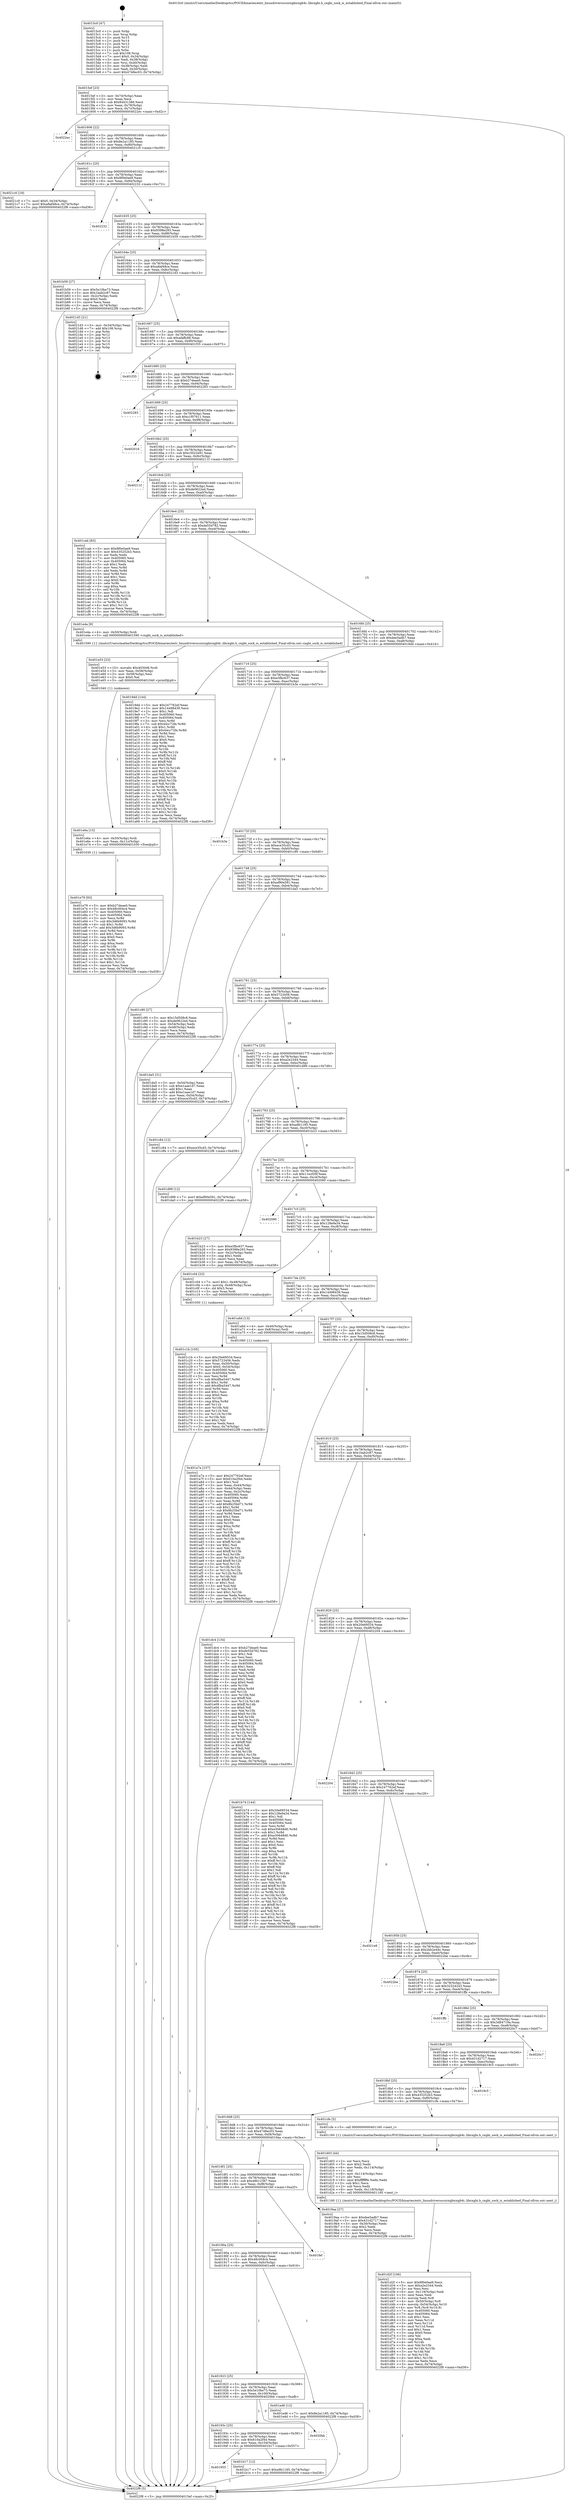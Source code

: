 digraph "0x4015c0" {
  label = "0x4015c0 (/mnt/c/Users/mathe/Desktop/tcc/POCII/binaries/extr_linuxdriversscsicxgbicxgb4i..libcxgbi.h_cxgbi_sock_is_established_Final-ollvm.out::main(0))"
  labelloc = "t"
  node[shape=record]

  Entry [label="",width=0.3,height=0.3,shape=circle,fillcolor=black,style=filled]
  "0x4015ef" [label="{
     0x4015ef [23]\l
     | [instrs]\l
     &nbsp;&nbsp;0x4015ef \<+3\>: mov -0x74(%rbp),%eax\l
     &nbsp;&nbsp;0x4015f2 \<+2\>: mov %eax,%ecx\l
     &nbsp;&nbsp;0x4015f4 \<+6\>: sub $0x84431386,%ecx\l
     &nbsp;&nbsp;0x4015fa \<+3\>: mov %eax,-0x78(%rbp)\l
     &nbsp;&nbsp;0x4015fd \<+3\>: mov %ecx,-0x7c(%rbp)\l
     &nbsp;&nbsp;0x401600 \<+6\>: je 00000000004022ec \<main+0xd2c\>\l
  }"]
  "0x4022ec" [label="{
     0x4022ec\l
  }", style=dashed]
  "0x401606" [label="{
     0x401606 [22]\l
     | [instrs]\l
     &nbsp;&nbsp;0x401606 \<+5\>: jmp 000000000040160b \<main+0x4b\>\l
     &nbsp;&nbsp;0x40160b \<+3\>: mov -0x78(%rbp),%eax\l
     &nbsp;&nbsp;0x40160e \<+5\>: sub $0x8e2a1185,%eax\l
     &nbsp;&nbsp;0x401613 \<+3\>: mov %eax,-0x80(%rbp)\l
     &nbsp;&nbsp;0x401616 \<+6\>: je 00000000004021c0 \<main+0xc00\>\l
  }"]
  Exit [label="",width=0.3,height=0.3,shape=circle,fillcolor=black,style=filled,peripheries=2]
  "0x4021c0" [label="{
     0x4021c0 [19]\l
     | [instrs]\l
     &nbsp;&nbsp;0x4021c0 \<+7\>: movl $0x0,-0x34(%rbp)\l
     &nbsp;&nbsp;0x4021c7 \<+7\>: movl $0xa8af48ce,-0x74(%rbp)\l
     &nbsp;&nbsp;0x4021ce \<+5\>: jmp 00000000004022f8 \<main+0xd38\>\l
  }"]
  "0x40161c" [label="{
     0x40161c [25]\l
     | [instrs]\l
     &nbsp;&nbsp;0x40161c \<+5\>: jmp 0000000000401621 \<main+0x61\>\l
     &nbsp;&nbsp;0x401621 \<+3\>: mov -0x78(%rbp),%eax\l
     &nbsp;&nbsp;0x401624 \<+5\>: sub $0x8f0e0ae9,%eax\l
     &nbsp;&nbsp;0x401629 \<+6\>: mov %eax,-0x84(%rbp)\l
     &nbsp;&nbsp;0x40162f \<+6\>: je 0000000000402232 \<main+0xc72\>\l
  }"]
  "0x401e79" [label="{
     0x401e79 [93]\l
     | [instrs]\l
     &nbsp;&nbsp;0x401e79 \<+5\>: mov $0xb27deae0,%eax\l
     &nbsp;&nbsp;0x401e7e \<+5\>: mov $0x48c004c4,%esi\l
     &nbsp;&nbsp;0x401e83 \<+7\>: mov 0x405060,%ecx\l
     &nbsp;&nbsp;0x401e8a \<+7\>: mov 0x405064,%edx\l
     &nbsp;&nbsp;0x401e91 \<+3\>: mov %ecx,%r8d\l
     &nbsp;&nbsp;0x401e94 \<+7\>: sub $0x3d6b9093,%r8d\l
     &nbsp;&nbsp;0x401e9b \<+4\>: sub $0x1,%r8d\l
     &nbsp;&nbsp;0x401e9f \<+7\>: add $0x3d6b9093,%r8d\l
     &nbsp;&nbsp;0x401ea6 \<+4\>: imul %r8d,%ecx\l
     &nbsp;&nbsp;0x401eaa \<+3\>: and $0x1,%ecx\l
     &nbsp;&nbsp;0x401ead \<+3\>: cmp $0x0,%ecx\l
     &nbsp;&nbsp;0x401eb0 \<+4\>: sete %r9b\l
     &nbsp;&nbsp;0x401eb4 \<+3\>: cmp $0xa,%edx\l
     &nbsp;&nbsp;0x401eb7 \<+4\>: setl %r10b\l
     &nbsp;&nbsp;0x401ebb \<+3\>: mov %r9b,%r11b\l
     &nbsp;&nbsp;0x401ebe \<+3\>: and %r10b,%r11b\l
     &nbsp;&nbsp;0x401ec1 \<+3\>: xor %r10b,%r9b\l
     &nbsp;&nbsp;0x401ec4 \<+3\>: or %r9b,%r11b\l
     &nbsp;&nbsp;0x401ec7 \<+4\>: test $0x1,%r11b\l
     &nbsp;&nbsp;0x401ecb \<+3\>: cmovne %esi,%eax\l
     &nbsp;&nbsp;0x401ece \<+3\>: mov %eax,-0x74(%rbp)\l
     &nbsp;&nbsp;0x401ed1 \<+5\>: jmp 00000000004022f8 \<main+0xd38\>\l
  }"]
  "0x402232" [label="{
     0x402232\l
  }", style=dashed]
  "0x401635" [label="{
     0x401635 [25]\l
     | [instrs]\l
     &nbsp;&nbsp;0x401635 \<+5\>: jmp 000000000040163a \<main+0x7a\>\l
     &nbsp;&nbsp;0x40163a \<+3\>: mov -0x78(%rbp),%eax\l
     &nbsp;&nbsp;0x40163d \<+5\>: sub $0x9398e293,%eax\l
     &nbsp;&nbsp;0x401642 \<+6\>: mov %eax,-0x88(%rbp)\l
     &nbsp;&nbsp;0x401648 \<+6\>: je 0000000000401b59 \<main+0x599\>\l
  }"]
  "0x401e6a" [label="{
     0x401e6a [15]\l
     | [instrs]\l
     &nbsp;&nbsp;0x401e6a \<+4\>: mov -0x50(%rbp),%rdi\l
     &nbsp;&nbsp;0x401e6e \<+6\>: mov %eax,-0x11c(%rbp)\l
     &nbsp;&nbsp;0x401e74 \<+5\>: call 0000000000401030 \<free@plt\>\l
     | [calls]\l
     &nbsp;&nbsp;0x401030 \{1\} (unknown)\l
  }"]
  "0x401b59" [label="{
     0x401b59 [27]\l
     | [instrs]\l
     &nbsp;&nbsp;0x401b59 \<+5\>: mov $0x5e10be73,%eax\l
     &nbsp;&nbsp;0x401b5e \<+5\>: mov $0x1bab2c87,%ecx\l
     &nbsp;&nbsp;0x401b63 \<+3\>: mov -0x2c(%rbp),%edx\l
     &nbsp;&nbsp;0x401b66 \<+3\>: cmp $0x0,%edx\l
     &nbsp;&nbsp;0x401b69 \<+3\>: cmove %ecx,%eax\l
     &nbsp;&nbsp;0x401b6c \<+3\>: mov %eax,-0x74(%rbp)\l
     &nbsp;&nbsp;0x401b6f \<+5\>: jmp 00000000004022f8 \<main+0xd38\>\l
  }"]
  "0x40164e" [label="{
     0x40164e [25]\l
     | [instrs]\l
     &nbsp;&nbsp;0x40164e \<+5\>: jmp 0000000000401653 \<main+0x93\>\l
     &nbsp;&nbsp;0x401653 \<+3\>: mov -0x78(%rbp),%eax\l
     &nbsp;&nbsp;0x401656 \<+5\>: sub $0xa8af48ce,%eax\l
     &nbsp;&nbsp;0x40165b \<+6\>: mov %eax,-0x8c(%rbp)\l
     &nbsp;&nbsp;0x401661 \<+6\>: je 00000000004021d3 \<main+0xc13\>\l
  }"]
  "0x401e53" [label="{
     0x401e53 [23]\l
     | [instrs]\l
     &nbsp;&nbsp;0x401e53 \<+10\>: movabs $0x4030d6,%rdi\l
     &nbsp;&nbsp;0x401e5d \<+3\>: mov %eax,-0x58(%rbp)\l
     &nbsp;&nbsp;0x401e60 \<+3\>: mov -0x58(%rbp),%esi\l
     &nbsp;&nbsp;0x401e63 \<+2\>: mov $0x0,%al\l
     &nbsp;&nbsp;0x401e65 \<+5\>: call 0000000000401040 \<printf@plt\>\l
     | [calls]\l
     &nbsp;&nbsp;0x401040 \{1\} (unknown)\l
  }"]
  "0x4021d3" [label="{
     0x4021d3 [21]\l
     | [instrs]\l
     &nbsp;&nbsp;0x4021d3 \<+3\>: mov -0x34(%rbp),%eax\l
     &nbsp;&nbsp;0x4021d6 \<+7\>: add $0x108,%rsp\l
     &nbsp;&nbsp;0x4021dd \<+1\>: pop %rbx\l
     &nbsp;&nbsp;0x4021de \<+2\>: pop %r12\l
     &nbsp;&nbsp;0x4021e0 \<+2\>: pop %r13\l
     &nbsp;&nbsp;0x4021e2 \<+2\>: pop %r14\l
     &nbsp;&nbsp;0x4021e4 \<+2\>: pop %r15\l
     &nbsp;&nbsp;0x4021e6 \<+1\>: pop %rbp\l
     &nbsp;&nbsp;0x4021e7 \<+1\>: ret\l
  }"]
  "0x401667" [label="{
     0x401667 [25]\l
     | [instrs]\l
     &nbsp;&nbsp;0x401667 \<+5\>: jmp 000000000040166c \<main+0xac\>\l
     &nbsp;&nbsp;0x40166c \<+3\>: mov -0x78(%rbp),%eax\l
     &nbsp;&nbsp;0x40166f \<+5\>: sub $0xafaffc88,%eax\l
     &nbsp;&nbsp;0x401674 \<+6\>: mov %eax,-0x90(%rbp)\l
     &nbsp;&nbsp;0x40167a \<+6\>: je 0000000000401f35 \<main+0x975\>\l
  }"]
  "0x401d2f" [label="{
     0x401d2f [106]\l
     | [instrs]\l
     &nbsp;&nbsp;0x401d2f \<+5\>: mov $0x8f0e0ae9,%ecx\l
     &nbsp;&nbsp;0x401d34 \<+5\>: mov $0xa2e2344,%edx\l
     &nbsp;&nbsp;0x401d39 \<+2\>: xor %esi,%esi\l
     &nbsp;&nbsp;0x401d3b \<+6\>: mov -0x118(%rbp),%edi\l
     &nbsp;&nbsp;0x401d41 \<+3\>: imul %eax,%edi\l
     &nbsp;&nbsp;0x401d44 \<+3\>: movslq %edi,%r8\l
     &nbsp;&nbsp;0x401d47 \<+4\>: mov -0x50(%rbp),%r9\l
     &nbsp;&nbsp;0x401d4b \<+4\>: movslq -0x54(%rbp),%r10\l
     &nbsp;&nbsp;0x401d4f \<+4\>: mov %r8,(%r9,%r10,8)\l
     &nbsp;&nbsp;0x401d53 \<+7\>: mov 0x405060,%eax\l
     &nbsp;&nbsp;0x401d5a \<+7\>: mov 0x405064,%edi\l
     &nbsp;&nbsp;0x401d61 \<+3\>: sub $0x1,%esi\l
     &nbsp;&nbsp;0x401d64 \<+3\>: mov %eax,%r11d\l
     &nbsp;&nbsp;0x401d67 \<+3\>: add %esi,%r11d\l
     &nbsp;&nbsp;0x401d6a \<+4\>: imul %r11d,%eax\l
     &nbsp;&nbsp;0x401d6e \<+3\>: and $0x1,%eax\l
     &nbsp;&nbsp;0x401d71 \<+3\>: cmp $0x0,%eax\l
     &nbsp;&nbsp;0x401d74 \<+3\>: sete %bl\l
     &nbsp;&nbsp;0x401d77 \<+3\>: cmp $0xa,%edi\l
     &nbsp;&nbsp;0x401d7a \<+4\>: setl %r14b\l
     &nbsp;&nbsp;0x401d7e \<+3\>: mov %bl,%r15b\l
     &nbsp;&nbsp;0x401d81 \<+3\>: and %r14b,%r15b\l
     &nbsp;&nbsp;0x401d84 \<+3\>: xor %r14b,%bl\l
     &nbsp;&nbsp;0x401d87 \<+3\>: or %bl,%r15b\l
     &nbsp;&nbsp;0x401d8a \<+4\>: test $0x1,%r15b\l
     &nbsp;&nbsp;0x401d8e \<+3\>: cmovne %edx,%ecx\l
     &nbsp;&nbsp;0x401d91 \<+3\>: mov %ecx,-0x74(%rbp)\l
     &nbsp;&nbsp;0x401d94 \<+5\>: jmp 00000000004022f8 \<main+0xd38\>\l
  }"]
  "0x401f35" [label="{
     0x401f35\l
  }", style=dashed]
  "0x401680" [label="{
     0x401680 [25]\l
     | [instrs]\l
     &nbsp;&nbsp;0x401680 \<+5\>: jmp 0000000000401685 \<main+0xc5\>\l
     &nbsp;&nbsp;0x401685 \<+3\>: mov -0x78(%rbp),%eax\l
     &nbsp;&nbsp;0x401688 \<+5\>: sub $0xb27deae0,%eax\l
     &nbsp;&nbsp;0x40168d \<+6\>: mov %eax,-0x94(%rbp)\l
     &nbsp;&nbsp;0x401693 \<+6\>: je 0000000000402283 \<main+0xcc3\>\l
  }"]
  "0x401d03" [label="{
     0x401d03 [44]\l
     | [instrs]\l
     &nbsp;&nbsp;0x401d03 \<+2\>: xor %ecx,%ecx\l
     &nbsp;&nbsp;0x401d05 \<+5\>: mov $0x2,%edx\l
     &nbsp;&nbsp;0x401d0a \<+6\>: mov %edx,-0x114(%rbp)\l
     &nbsp;&nbsp;0x401d10 \<+1\>: cltd\l
     &nbsp;&nbsp;0x401d11 \<+6\>: mov -0x114(%rbp),%esi\l
     &nbsp;&nbsp;0x401d17 \<+2\>: idiv %esi\l
     &nbsp;&nbsp;0x401d19 \<+6\>: imul $0xfffffffe,%edx,%edx\l
     &nbsp;&nbsp;0x401d1f \<+3\>: sub $0x1,%ecx\l
     &nbsp;&nbsp;0x401d22 \<+2\>: sub %ecx,%edx\l
     &nbsp;&nbsp;0x401d24 \<+6\>: mov %edx,-0x118(%rbp)\l
     &nbsp;&nbsp;0x401d2a \<+5\>: call 0000000000401160 \<next_i\>\l
     | [calls]\l
     &nbsp;&nbsp;0x401160 \{1\} (/mnt/c/Users/mathe/Desktop/tcc/POCII/binaries/extr_linuxdriversscsicxgbicxgb4i..libcxgbi.h_cxgbi_sock_is_established_Final-ollvm.out::next_i)\l
  }"]
  "0x402283" [label="{
     0x402283\l
  }", style=dashed]
  "0x401699" [label="{
     0x401699 [25]\l
     | [instrs]\l
     &nbsp;&nbsp;0x401699 \<+5\>: jmp 000000000040169e \<main+0xde\>\l
     &nbsp;&nbsp;0x40169e \<+3\>: mov -0x78(%rbp),%eax\l
     &nbsp;&nbsp;0x4016a1 \<+5\>: sub $0xc1f07611,%eax\l
     &nbsp;&nbsp;0x4016a6 \<+6\>: mov %eax,-0x98(%rbp)\l
     &nbsp;&nbsp;0x4016ac \<+6\>: je 0000000000402016 \<main+0xa56\>\l
  }"]
  "0x401c1b" [label="{
     0x401c1b [105]\l
     | [instrs]\l
     &nbsp;&nbsp;0x401c1b \<+5\>: mov $0x20e69534,%ecx\l
     &nbsp;&nbsp;0x401c20 \<+5\>: mov $0x5723456,%edx\l
     &nbsp;&nbsp;0x401c25 \<+4\>: mov %rax,-0x50(%rbp)\l
     &nbsp;&nbsp;0x401c29 \<+7\>: movl $0x0,-0x54(%rbp)\l
     &nbsp;&nbsp;0x401c30 \<+7\>: mov 0x405060,%esi\l
     &nbsp;&nbsp;0x401c37 \<+8\>: mov 0x405064,%r8d\l
     &nbsp;&nbsp;0x401c3f \<+3\>: mov %esi,%r9d\l
     &nbsp;&nbsp;0x401c42 \<+7\>: sub $0xdfba5447,%r9d\l
     &nbsp;&nbsp;0x401c49 \<+4\>: sub $0x1,%r9d\l
     &nbsp;&nbsp;0x401c4d \<+7\>: add $0xdfba5447,%r9d\l
     &nbsp;&nbsp;0x401c54 \<+4\>: imul %r9d,%esi\l
     &nbsp;&nbsp;0x401c58 \<+3\>: and $0x1,%esi\l
     &nbsp;&nbsp;0x401c5b \<+3\>: cmp $0x0,%esi\l
     &nbsp;&nbsp;0x401c5e \<+4\>: sete %r10b\l
     &nbsp;&nbsp;0x401c62 \<+4\>: cmp $0xa,%r8d\l
     &nbsp;&nbsp;0x401c66 \<+4\>: setl %r11b\l
     &nbsp;&nbsp;0x401c6a \<+3\>: mov %r10b,%bl\l
     &nbsp;&nbsp;0x401c6d \<+3\>: and %r11b,%bl\l
     &nbsp;&nbsp;0x401c70 \<+3\>: xor %r11b,%r10b\l
     &nbsp;&nbsp;0x401c73 \<+3\>: or %r10b,%bl\l
     &nbsp;&nbsp;0x401c76 \<+3\>: test $0x1,%bl\l
     &nbsp;&nbsp;0x401c79 \<+3\>: cmovne %edx,%ecx\l
     &nbsp;&nbsp;0x401c7c \<+3\>: mov %ecx,-0x74(%rbp)\l
     &nbsp;&nbsp;0x401c7f \<+5\>: jmp 00000000004022f8 \<main+0xd38\>\l
  }"]
  "0x402016" [label="{
     0x402016\l
  }", style=dashed]
  "0x4016b2" [label="{
     0x4016b2 [25]\l
     | [instrs]\l
     &nbsp;&nbsp;0x4016b2 \<+5\>: jmp 00000000004016b7 \<main+0xf7\>\l
     &nbsp;&nbsp;0x4016b7 \<+3\>: mov -0x78(%rbp),%eax\l
     &nbsp;&nbsp;0x4016ba \<+5\>: sub $0xc3022e91,%eax\l
     &nbsp;&nbsp;0x4016bf \<+6\>: mov %eax,-0x9c(%rbp)\l
     &nbsp;&nbsp;0x4016c5 \<+6\>: je 000000000040211f \<main+0xb5f\>\l
  }"]
  "0x401955" [label="{
     0x401955\l
  }", style=dashed]
  "0x40211f" [label="{
     0x40211f\l
  }", style=dashed]
  "0x4016cb" [label="{
     0x4016cb [25]\l
     | [instrs]\l
     &nbsp;&nbsp;0x4016cb \<+5\>: jmp 00000000004016d0 \<main+0x110\>\l
     &nbsp;&nbsp;0x4016d0 \<+3\>: mov -0x78(%rbp),%eax\l
     &nbsp;&nbsp;0x4016d3 \<+5\>: sub $0xde0622ed,%eax\l
     &nbsp;&nbsp;0x4016d8 \<+6\>: mov %eax,-0xa0(%rbp)\l
     &nbsp;&nbsp;0x4016de \<+6\>: je 0000000000401cab \<main+0x6eb\>\l
  }"]
  "0x401b17" [label="{
     0x401b17 [12]\l
     | [instrs]\l
     &nbsp;&nbsp;0x401b17 \<+7\>: movl $0xa9b1185,-0x74(%rbp)\l
     &nbsp;&nbsp;0x401b1e \<+5\>: jmp 00000000004022f8 \<main+0xd38\>\l
  }"]
  "0x401cab" [label="{
     0x401cab [83]\l
     | [instrs]\l
     &nbsp;&nbsp;0x401cab \<+5\>: mov $0x8f0e0ae9,%eax\l
     &nbsp;&nbsp;0x401cb0 \<+5\>: mov $0x435252b3,%ecx\l
     &nbsp;&nbsp;0x401cb5 \<+2\>: xor %edx,%edx\l
     &nbsp;&nbsp;0x401cb7 \<+7\>: mov 0x405060,%esi\l
     &nbsp;&nbsp;0x401cbe \<+7\>: mov 0x405064,%edi\l
     &nbsp;&nbsp;0x401cc5 \<+3\>: sub $0x1,%edx\l
     &nbsp;&nbsp;0x401cc8 \<+3\>: mov %esi,%r8d\l
     &nbsp;&nbsp;0x401ccb \<+3\>: add %edx,%r8d\l
     &nbsp;&nbsp;0x401cce \<+4\>: imul %r8d,%esi\l
     &nbsp;&nbsp;0x401cd2 \<+3\>: and $0x1,%esi\l
     &nbsp;&nbsp;0x401cd5 \<+3\>: cmp $0x0,%esi\l
     &nbsp;&nbsp;0x401cd8 \<+4\>: sete %r9b\l
     &nbsp;&nbsp;0x401cdc \<+3\>: cmp $0xa,%edi\l
     &nbsp;&nbsp;0x401cdf \<+4\>: setl %r10b\l
     &nbsp;&nbsp;0x401ce3 \<+3\>: mov %r9b,%r11b\l
     &nbsp;&nbsp;0x401ce6 \<+3\>: and %r10b,%r11b\l
     &nbsp;&nbsp;0x401ce9 \<+3\>: xor %r10b,%r9b\l
     &nbsp;&nbsp;0x401cec \<+3\>: or %r9b,%r11b\l
     &nbsp;&nbsp;0x401cef \<+4\>: test $0x1,%r11b\l
     &nbsp;&nbsp;0x401cf3 \<+3\>: cmovne %ecx,%eax\l
     &nbsp;&nbsp;0x401cf6 \<+3\>: mov %eax,-0x74(%rbp)\l
     &nbsp;&nbsp;0x401cf9 \<+5\>: jmp 00000000004022f8 \<main+0xd38\>\l
  }"]
  "0x4016e4" [label="{
     0x4016e4 [25]\l
     | [instrs]\l
     &nbsp;&nbsp;0x4016e4 \<+5\>: jmp 00000000004016e9 \<main+0x129\>\l
     &nbsp;&nbsp;0x4016e9 \<+3\>: mov -0x78(%rbp),%eax\l
     &nbsp;&nbsp;0x4016ec \<+5\>: sub $0xde55d782,%eax\l
     &nbsp;&nbsp;0x4016f1 \<+6\>: mov %eax,-0xa4(%rbp)\l
     &nbsp;&nbsp;0x4016f7 \<+6\>: je 0000000000401e4a \<main+0x88a\>\l
  }"]
  "0x40193c" [label="{
     0x40193c [25]\l
     | [instrs]\l
     &nbsp;&nbsp;0x40193c \<+5\>: jmp 0000000000401941 \<main+0x381\>\l
     &nbsp;&nbsp;0x401941 \<+3\>: mov -0x78(%rbp),%eax\l
     &nbsp;&nbsp;0x401944 \<+5\>: sub $0x610a2f44,%eax\l
     &nbsp;&nbsp;0x401949 \<+6\>: mov %eax,-0x104(%rbp)\l
     &nbsp;&nbsp;0x40194f \<+6\>: je 0000000000401b17 \<main+0x557\>\l
  }"]
  "0x401e4a" [label="{
     0x401e4a [9]\l
     | [instrs]\l
     &nbsp;&nbsp;0x401e4a \<+4\>: mov -0x50(%rbp),%rdi\l
     &nbsp;&nbsp;0x401e4e \<+5\>: call 0000000000401590 \<cxgbi_sock_is_established\>\l
     | [calls]\l
     &nbsp;&nbsp;0x401590 \{1\} (/mnt/c/Users/mathe/Desktop/tcc/POCII/binaries/extr_linuxdriversscsicxgbicxgb4i..libcxgbi.h_cxgbi_sock_is_established_Final-ollvm.out::cxgbi_sock_is_established)\l
  }"]
  "0x4016fd" [label="{
     0x4016fd [25]\l
     | [instrs]\l
     &nbsp;&nbsp;0x4016fd \<+5\>: jmp 0000000000401702 \<main+0x142\>\l
     &nbsp;&nbsp;0x401702 \<+3\>: mov -0x78(%rbp),%eax\l
     &nbsp;&nbsp;0x401705 \<+5\>: sub $0xdee5adb7,%eax\l
     &nbsp;&nbsp;0x40170a \<+6\>: mov %eax,-0xa8(%rbp)\l
     &nbsp;&nbsp;0x401710 \<+6\>: je 00000000004019dd \<main+0x41d\>\l
  }"]
  "0x4020bb" [label="{
     0x4020bb\l
  }", style=dashed]
  "0x4019dd" [label="{
     0x4019dd [144]\l
     | [instrs]\l
     &nbsp;&nbsp;0x4019dd \<+5\>: mov $0x247762ef,%eax\l
     &nbsp;&nbsp;0x4019e2 \<+5\>: mov $0x14498439,%ecx\l
     &nbsp;&nbsp;0x4019e7 \<+2\>: mov $0x1,%dl\l
     &nbsp;&nbsp;0x4019e9 \<+7\>: mov 0x405060,%esi\l
     &nbsp;&nbsp;0x4019f0 \<+7\>: mov 0x405064,%edi\l
     &nbsp;&nbsp;0x4019f7 \<+3\>: mov %esi,%r8d\l
     &nbsp;&nbsp;0x4019fa \<+7\>: sub $0x44cc72fe,%r8d\l
     &nbsp;&nbsp;0x401a01 \<+4\>: sub $0x1,%r8d\l
     &nbsp;&nbsp;0x401a05 \<+7\>: add $0x44cc72fe,%r8d\l
     &nbsp;&nbsp;0x401a0c \<+4\>: imul %r8d,%esi\l
     &nbsp;&nbsp;0x401a10 \<+3\>: and $0x1,%esi\l
     &nbsp;&nbsp;0x401a13 \<+3\>: cmp $0x0,%esi\l
     &nbsp;&nbsp;0x401a16 \<+4\>: sete %r9b\l
     &nbsp;&nbsp;0x401a1a \<+3\>: cmp $0xa,%edi\l
     &nbsp;&nbsp;0x401a1d \<+4\>: setl %r10b\l
     &nbsp;&nbsp;0x401a21 \<+3\>: mov %r9b,%r11b\l
     &nbsp;&nbsp;0x401a24 \<+4\>: xor $0xff,%r11b\l
     &nbsp;&nbsp;0x401a28 \<+3\>: mov %r10b,%bl\l
     &nbsp;&nbsp;0x401a2b \<+3\>: xor $0xff,%bl\l
     &nbsp;&nbsp;0x401a2e \<+3\>: xor $0x0,%dl\l
     &nbsp;&nbsp;0x401a31 \<+3\>: mov %r11b,%r14b\l
     &nbsp;&nbsp;0x401a34 \<+4\>: and $0x0,%r14b\l
     &nbsp;&nbsp;0x401a38 \<+3\>: and %dl,%r9b\l
     &nbsp;&nbsp;0x401a3b \<+3\>: mov %bl,%r15b\l
     &nbsp;&nbsp;0x401a3e \<+4\>: and $0x0,%r15b\l
     &nbsp;&nbsp;0x401a42 \<+3\>: and %dl,%r10b\l
     &nbsp;&nbsp;0x401a45 \<+3\>: or %r9b,%r14b\l
     &nbsp;&nbsp;0x401a48 \<+3\>: or %r10b,%r15b\l
     &nbsp;&nbsp;0x401a4b \<+3\>: xor %r15b,%r14b\l
     &nbsp;&nbsp;0x401a4e \<+3\>: or %bl,%r11b\l
     &nbsp;&nbsp;0x401a51 \<+4\>: xor $0xff,%r11b\l
     &nbsp;&nbsp;0x401a55 \<+3\>: or $0x0,%dl\l
     &nbsp;&nbsp;0x401a58 \<+3\>: and %dl,%r11b\l
     &nbsp;&nbsp;0x401a5b \<+3\>: or %r11b,%r14b\l
     &nbsp;&nbsp;0x401a5e \<+4\>: test $0x1,%r14b\l
     &nbsp;&nbsp;0x401a62 \<+3\>: cmovne %ecx,%eax\l
     &nbsp;&nbsp;0x401a65 \<+3\>: mov %eax,-0x74(%rbp)\l
     &nbsp;&nbsp;0x401a68 \<+5\>: jmp 00000000004022f8 \<main+0xd38\>\l
  }"]
  "0x401716" [label="{
     0x401716 [25]\l
     | [instrs]\l
     &nbsp;&nbsp;0x401716 \<+5\>: jmp 000000000040171b \<main+0x15b\>\l
     &nbsp;&nbsp;0x40171b \<+3\>: mov -0x78(%rbp),%eax\l
     &nbsp;&nbsp;0x40171e \<+5\>: sub $0xe3fbc637,%eax\l
     &nbsp;&nbsp;0x401723 \<+6\>: mov %eax,-0xac(%rbp)\l
     &nbsp;&nbsp;0x401729 \<+6\>: je 0000000000401b3e \<main+0x57e\>\l
  }"]
  "0x401923" [label="{
     0x401923 [25]\l
     | [instrs]\l
     &nbsp;&nbsp;0x401923 \<+5\>: jmp 0000000000401928 \<main+0x368\>\l
     &nbsp;&nbsp;0x401928 \<+3\>: mov -0x78(%rbp),%eax\l
     &nbsp;&nbsp;0x40192b \<+5\>: sub $0x5e10be73,%eax\l
     &nbsp;&nbsp;0x401930 \<+6\>: mov %eax,-0x100(%rbp)\l
     &nbsp;&nbsp;0x401936 \<+6\>: je 00000000004020bb \<main+0xafb\>\l
  }"]
  "0x401b3e" [label="{
     0x401b3e\l
  }", style=dashed]
  "0x40172f" [label="{
     0x40172f [25]\l
     | [instrs]\l
     &nbsp;&nbsp;0x40172f \<+5\>: jmp 0000000000401734 \<main+0x174\>\l
     &nbsp;&nbsp;0x401734 \<+3\>: mov -0x78(%rbp),%eax\l
     &nbsp;&nbsp;0x401737 \<+5\>: sub $0xece35cd3,%eax\l
     &nbsp;&nbsp;0x40173c \<+6\>: mov %eax,-0xb0(%rbp)\l
     &nbsp;&nbsp;0x401742 \<+6\>: je 0000000000401c90 \<main+0x6d0\>\l
  }"]
  "0x401ed6" [label="{
     0x401ed6 [12]\l
     | [instrs]\l
     &nbsp;&nbsp;0x401ed6 \<+7\>: movl $0x8e2a1185,-0x74(%rbp)\l
     &nbsp;&nbsp;0x401edd \<+5\>: jmp 00000000004022f8 \<main+0xd38\>\l
  }"]
  "0x401c90" [label="{
     0x401c90 [27]\l
     | [instrs]\l
     &nbsp;&nbsp;0x401c90 \<+5\>: mov $0x15d508c8,%eax\l
     &nbsp;&nbsp;0x401c95 \<+5\>: mov $0xde0622ed,%ecx\l
     &nbsp;&nbsp;0x401c9a \<+3\>: mov -0x54(%rbp),%edx\l
     &nbsp;&nbsp;0x401c9d \<+3\>: cmp -0x48(%rbp),%edx\l
     &nbsp;&nbsp;0x401ca0 \<+3\>: cmovl %ecx,%eax\l
     &nbsp;&nbsp;0x401ca3 \<+3\>: mov %eax,-0x74(%rbp)\l
     &nbsp;&nbsp;0x401ca6 \<+5\>: jmp 00000000004022f8 \<main+0xd38\>\l
  }"]
  "0x401748" [label="{
     0x401748 [25]\l
     | [instrs]\l
     &nbsp;&nbsp;0x401748 \<+5\>: jmp 000000000040174d \<main+0x18d\>\l
     &nbsp;&nbsp;0x40174d \<+3\>: mov -0x78(%rbp),%eax\l
     &nbsp;&nbsp;0x401750 \<+5\>: sub $0xef90e591,%eax\l
     &nbsp;&nbsp;0x401755 \<+6\>: mov %eax,-0xb4(%rbp)\l
     &nbsp;&nbsp;0x40175b \<+6\>: je 0000000000401da5 \<main+0x7e5\>\l
  }"]
  "0x40190a" [label="{
     0x40190a [25]\l
     | [instrs]\l
     &nbsp;&nbsp;0x40190a \<+5\>: jmp 000000000040190f \<main+0x34f\>\l
     &nbsp;&nbsp;0x40190f \<+3\>: mov -0x78(%rbp),%eax\l
     &nbsp;&nbsp;0x401912 \<+5\>: sub $0x48c004c4,%eax\l
     &nbsp;&nbsp;0x401917 \<+6\>: mov %eax,-0xfc(%rbp)\l
     &nbsp;&nbsp;0x40191d \<+6\>: je 0000000000401ed6 \<main+0x916\>\l
  }"]
  "0x401da5" [label="{
     0x401da5 [31]\l
     | [instrs]\l
     &nbsp;&nbsp;0x401da5 \<+3\>: mov -0x54(%rbp),%eax\l
     &nbsp;&nbsp;0x401da8 \<+5\>: sub $0xe1aae1d7,%eax\l
     &nbsp;&nbsp;0x401dad \<+3\>: add $0x1,%eax\l
     &nbsp;&nbsp;0x401db0 \<+5\>: add $0xe1aae1d7,%eax\l
     &nbsp;&nbsp;0x401db5 \<+3\>: mov %eax,-0x54(%rbp)\l
     &nbsp;&nbsp;0x401db8 \<+7\>: movl $0xece35cd3,-0x74(%rbp)\l
     &nbsp;&nbsp;0x401dbf \<+5\>: jmp 00000000004022f8 \<main+0xd38\>\l
  }"]
  "0x401761" [label="{
     0x401761 [25]\l
     | [instrs]\l
     &nbsp;&nbsp;0x401761 \<+5\>: jmp 0000000000401766 \<main+0x1a6\>\l
     &nbsp;&nbsp;0x401766 \<+3\>: mov -0x78(%rbp),%eax\l
     &nbsp;&nbsp;0x401769 \<+5\>: sub $0x5723456,%eax\l
     &nbsp;&nbsp;0x40176e \<+6\>: mov %eax,-0xb8(%rbp)\l
     &nbsp;&nbsp;0x401774 \<+6\>: je 0000000000401c84 \<main+0x6c4\>\l
  }"]
  "0x401fef" [label="{
     0x401fef\l
  }", style=dashed]
  "0x401c84" [label="{
     0x401c84 [12]\l
     | [instrs]\l
     &nbsp;&nbsp;0x401c84 \<+7\>: movl $0xece35cd3,-0x74(%rbp)\l
     &nbsp;&nbsp;0x401c8b \<+5\>: jmp 00000000004022f8 \<main+0xd38\>\l
  }"]
  "0x40177a" [label="{
     0x40177a [25]\l
     | [instrs]\l
     &nbsp;&nbsp;0x40177a \<+5\>: jmp 000000000040177f \<main+0x1bf\>\l
     &nbsp;&nbsp;0x40177f \<+3\>: mov -0x78(%rbp),%eax\l
     &nbsp;&nbsp;0x401782 \<+5\>: sub $0xa2e2344,%eax\l
     &nbsp;&nbsp;0x401787 \<+6\>: mov %eax,-0xbc(%rbp)\l
     &nbsp;&nbsp;0x40178d \<+6\>: je 0000000000401d99 \<main+0x7d9\>\l
  }"]
  "0x401a7a" [label="{
     0x401a7a [157]\l
     | [instrs]\l
     &nbsp;&nbsp;0x401a7a \<+5\>: mov $0x247762ef,%ecx\l
     &nbsp;&nbsp;0x401a7f \<+5\>: mov $0x610a2f44,%edx\l
     &nbsp;&nbsp;0x401a84 \<+3\>: mov $0x1,%sil\l
     &nbsp;&nbsp;0x401a87 \<+3\>: mov %eax,-0x44(%rbp)\l
     &nbsp;&nbsp;0x401a8a \<+3\>: mov -0x44(%rbp),%eax\l
     &nbsp;&nbsp;0x401a8d \<+3\>: mov %eax,-0x2c(%rbp)\l
     &nbsp;&nbsp;0x401a90 \<+7\>: mov 0x405060,%eax\l
     &nbsp;&nbsp;0x401a97 \<+8\>: mov 0x405064,%r8d\l
     &nbsp;&nbsp;0x401a9f \<+3\>: mov %eax,%r9d\l
     &nbsp;&nbsp;0x401aa2 \<+7\>: add $0x8b25bd71,%r9d\l
     &nbsp;&nbsp;0x401aa9 \<+4\>: sub $0x1,%r9d\l
     &nbsp;&nbsp;0x401aad \<+7\>: sub $0x8b25bd71,%r9d\l
     &nbsp;&nbsp;0x401ab4 \<+4\>: imul %r9d,%eax\l
     &nbsp;&nbsp;0x401ab8 \<+3\>: and $0x1,%eax\l
     &nbsp;&nbsp;0x401abb \<+3\>: cmp $0x0,%eax\l
     &nbsp;&nbsp;0x401abe \<+4\>: sete %r10b\l
     &nbsp;&nbsp;0x401ac2 \<+4\>: cmp $0xa,%r8d\l
     &nbsp;&nbsp;0x401ac6 \<+4\>: setl %r11b\l
     &nbsp;&nbsp;0x401aca \<+3\>: mov %r10b,%bl\l
     &nbsp;&nbsp;0x401acd \<+3\>: xor $0xff,%bl\l
     &nbsp;&nbsp;0x401ad0 \<+3\>: mov %r11b,%r14b\l
     &nbsp;&nbsp;0x401ad3 \<+4\>: xor $0xff,%r14b\l
     &nbsp;&nbsp;0x401ad7 \<+4\>: xor $0x1,%sil\l
     &nbsp;&nbsp;0x401adb \<+3\>: mov %bl,%r15b\l
     &nbsp;&nbsp;0x401ade \<+4\>: and $0xff,%r15b\l
     &nbsp;&nbsp;0x401ae2 \<+3\>: and %sil,%r10b\l
     &nbsp;&nbsp;0x401ae5 \<+3\>: mov %r14b,%r12b\l
     &nbsp;&nbsp;0x401ae8 \<+4\>: and $0xff,%r12b\l
     &nbsp;&nbsp;0x401aec \<+3\>: and %sil,%r11b\l
     &nbsp;&nbsp;0x401aef \<+3\>: or %r10b,%r15b\l
     &nbsp;&nbsp;0x401af2 \<+3\>: or %r11b,%r12b\l
     &nbsp;&nbsp;0x401af5 \<+3\>: xor %r12b,%r15b\l
     &nbsp;&nbsp;0x401af8 \<+3\>: or %r14b,%bl\l
     &nbsp;&nbsp;0x401afb \<+3\>: xor $0xff,%bl\l
     &nbsp;&nbsp;0x401afe \<+4\>: or $0x1,%sil\l
     &nbsp;&nbsp;0x401b02 \<+3\>: and %sil,%bl\l
     &nbsp;&nbsp;0x401b05 \<+3\>: or %bl,%r15b\l
     &nbsp;&nbsp;0x401b08 \<+4\>: test $0x1,%r15b\l
     &nbsp;&nbsp;0x401b0c \<+3\>: cmovne %edx,%ecx\l
     &nbsp;&nbsp;0x401b0f \<+3\>: mov %ecx,-0x74(%rbp)\l
     &nbsp;&nbsp;0x401b12 \<+5\>: jmp 00000000004022f8 \<main+0xd38\>\l
  }"]
  "0x401d99" [label="{
     0x401d99 [12]\l
     | [instrs]\l
     &nbsp;&nbsp;0x401d99 \<+7\>: movl $0xef90e591,-0x74(%rbp)\l
     &nbsp;&nbsp;0x401da0 \<+5\>: jmp 00000000004022f8 \<main+0xd38\>\l
  }"]
  "0x401793" [label="{
     0x401793 [25]\l
     | [instrs]\l
     &nbsp;&nbsp;0x401793 \<+5\>: jmp 0000000000401798 \<main+0x1d8\>\l
     &nbsp;&nbsp;0x401798 \<+3\>: mov -0x78(%rbp),%eax\l
     &nbsp;&nbsp;0x40179b \<+5\>: sub $0xa9b1185,%eax\l
     &nbsp;&nbsp;0x4017a0 \<+6\>: mov %eax,-0xc0(%rbp)\l
     &nbsp;&nbsp;0x4017a6 \<+6\>: je 0000000000401b23 \<main+0x563\>\l
  }"]
  "0x4015c0" [label="{
     0x4015c0 [47]\l
     | [instrs]\l
     &nbsp;&nbsp;0x4015c0 \<+1\>: push %rbp\l
     &nbsp;&nbsp;0x4015c1 \<+3\>: mov %rsp,%rbp\l
     &nbsp;&nbsp;0x4015c4 \<+2\>: push %r15\l
     &nbsp;&nbsp;0x4015c6 \<+2\>: push %r14\l
     &nbsp;&nbsp;0x4015c8 \<+2\>: push %r13\l
     &nbsp;&nbsp;0x4015ca \<+2\>: push %r12\l
     &nbsp;&nbsp;0x4015cc \<+1\>: push %rbx\l
     &nbsp;&nbsp;0x4015cd \<+7\>: sub $0x108,%rsp\l
     &nbsp;&nbsp;0x4015d4 \<+7\>: movl $0x0,-0x34(%rbp)\l
     &nbsp;&nbsp;0x4015db \<+3\>: mov %edi,-0x38(%rbp)\l
     &nbsp;&nbsp;0x4015de \<+4\>: mov %rsi,-0x40(%rbp)\l
     &nbsp;&nbsp;0x4015e2 \<+3\>: mov -0x38(%rbp),%edi\l
     &nbsp;&nbsp;0x4015e5 \<+3\>: mov %edi,-0x30(%rbp)\l
     &nbsp;&nbsp;0x4015e8 \<+7\>: movl $0x4748ec03,-0x74(%rbp)\l
  }"]
  "0x401b23" [label="{
     0x401b23 [27]\l
     | [instrs]\l
     &nbsp;&nbsp;0x401b23 \<+5\>: mov $0xe3fbc637,%eax\l
     &nbsp;&nbsp;0x401b28 \<+5\>: mov $0x9398e293,%ecx\l
     &nbsp;&nbsp;0x401b2d \<+3\>: mov -0x2c(%rbp),%edx\l
     &nbsp;&nbsp;0x401b30 \<+3\>: cmp $0x1,%edx\l
     &nbsp;&nbsp;0x401b33 \<+3\>: cmovl %ecx,%eax\l
     &nbsp;&nbsp;0x401b36 \<+3\>: mov %eax,-0x74(%rbp)\l
     &nbsp;&nbsp;0x401b39 \<+5\>: jmp 00000000004022f8 \<main+0xd38\>\l
  }"]
  "0x4017ac" [label="{
     0x4017ac [25]\l
     | [instrs]\l
     &nbsp;&nbsp;0x4017ac \<+5\>: jmp 00000000004017b1 \<main+0x1f1\>\l
     &nbsp;&nbsp;0x4017b1 \<+3\>: mov -0x78(%rbp),%eax\l
     &nbsp;&nbsp;0x4017b4 \<+5\>: sub $0x11ecf26f,%eax\l
     &nbsp;&nbsp;0x4017b9 \<+6\>: mov %eax,-0xc4(%rbp)\l
     &nbsp;&nbsp;0x4017bf \<+6\>: je 0000000000402080 \<main+0xac0\>\l
  }"]
  "0x4022f8" [label="{
     0x4022f8 [5]\l
     | [instrs]\l
     &nbsp;&nbsp;0x4022f8 \<+5\>: jmp 00000000004015ef \<main+0x2f\>\l
  }"]
  "0x402080" [label="{
     0x402080\l
  }", style=dashed]
  "0x4017c5" [label="{
     0x4017c5 [25]\l
     | [instrs]\l
     &nbsp;&nbsp;0x4017c5 \<+5\>: jmp 00000000004017ca \<main+0x20a\>\l
     &nbsp;&nbsp;0x4017ca \<+3\>: mov -0x78(%rbp),%eax\l
     &nbsp;&nbsp;0x4017cd \<+5\>: sub $0x128e9a34,%eax\l
     &nbsp;&nbsp;0x4017d2 \<+6\>: mov %eax,-0xc8(%rbp)\l
     &nbsp;&nbsp;0x4017d8 \<+6\>: je 0000000000401c04 \<main+0x644\>\l
  }"]
  "0x4018f1" [label="{
     0x4018f1 [25]\l
     | [instrs]\l
     &nbsp;&nbsp;0x4018f1 \<+5\>: jmp 00000000004018f6 \<main+0x336\>\l
     &nbsp;&nbsp;0x4018f6 \<+3\>: mov -0x78(%rbp),%eax\l
     &nbsp;&nbsp;0x4018f9 \<+5\>: sub $0x48b12367,%eax\l
     &nbsp;&nbsp;0x4018fe \<+6\>: mov %eax,-0xf8(%rbp)\l
     &nbsp;&nbsp;0x401904 \<+6\>: je 0000000000401fef \<main+0xa2f\>\l
  }"]
  "0x401c04" [label="{
     0x401c04 [23]\l
     | [instrs]\l
     &nbsp;&nbsp;0x401c04 \<+7\>: movl $0x1,-0x48(%rbp)\l
     &nbsp;&nbsp;0x401c0b \<+4\>: movslq -0x48(%rbp),%rax\l
     &nbsp;&nbsp;0x401c0f \<+4\>: shl $0x3,%rax\l
     &nbsp;&nbsp;0x401c13 \<+3\>: mov %rax,%rdi\l
     &nbsp;&nbsp;0x401c16 \<+5\>: call 0000000000401050 \<malloc@plt\>\l
     | [calls]\l
     &nbsp;&nbsp;0x401050 \{1\} (unknown)\l
  }"]
  "0x4017de" [label="{
     0x4017de [25]\l
     | [instrs]\l
     &nbsp;&nbsp;0x4017de \<+5\>: jmp 00000000004017e3 \<main+0x223\>\l
     &nbsp;&nbsp;0x4017e3 \<+3\>: mov -0x78(%rbp),%eax\l
     &nbsp;&nbsp;0x4017e6 \<+5\>: sub $0x14498439,%eax\l
     &nbsp;&nbsp;0x4017eb \<+6\>: mov %eax,-0xcc(%rbp)\l
     &nbsp;&nbsp;0x4017f1 \<+6\>: je 0000000000401a6d \<main+0x4ad\>\l
  }"]
  "0x4019aa" [label="{
     0x4019aa [27]\l
     | [instrs]\l
     &nbsp;&nbsp;0x4019aa \<+5\>: mov $0xdee5adb7,%eax\l
     &nbsp;&nbsp;0x4019af \<+5\>: mov $0x431d2717,%ecx\l
     &nbsp;&nbsp;0x4019b4 \<+3\>: mov -0x30(%rbp),%edx\l
     &nbsp;&nbsp;0x4019b7 \<+3\>: cmp $0x2,%edx\l
     &nbsp;&nbsp;0x4019ba \<+3\>: cmovne %ecx,%eax\l
     &nbsp;&nbsp;0x4019bd \<+3\>: mov %eax,-0x74(%rbp)\l
     &nbsp;&nbsp;0x4019c0 \<+5\>: jmp 00000000004022f8 \<main+0xd38\>\l
  }"]
  "0x401a6d" [label="{
     0x401a6d [13]\l
     | [instrs]\l
     &nbsp;&nbsp;0x401a6d \<+4\>: mov -0x40(%rbp),%rax\l
     &nbsp;&nbsp;0x401a71 \<+4\>: mov 0x8(%rax),%rdi\l
     &nbsp;&nbsp;0x401a75 \<+5\>: call 0000000000401060 \<atoi@plt\>\l
     | [calls]\l
     &nbsp;&nbsp;0x401060 \{1\} (unknown)\l
  }"]
  "0x4017f7" [label="{
     0x4017f7 [25]\l
     | [instrs]\l
     &nbsp;&nbsp;0x4017f7 \<+5\>: jmp 00000000004017fc \<main+0x23c\>\l
     &nbsp;&nbsp;0x4017fc \<+3\>: mov -0x78(%rbp),%eax\l
     &nbsp;&nbsp;0x4017ff \<+5\>: sub $0x15d508c8,%eax\l
     &nbsp;&nbsp;0x401804 \<+6\>: mov %eax,-0xd0(%rbp)\l
     &nbsp;&nbsp;0x40180a \<+6\>: je 0000000000401dc4 \<main+0x804\>\l
  }"]
  "0x4018d8" [label="{
     0x4018d8 [25]\l
     | [instrs]\l
     &nbsp;&nbsp;0x4018d8 \<+5\>: jmp 00000000004018dd \<main+0x31d\>\l
     &nbsp;&nbsp;0x4018dd \<+3\>: mov -0x78(%rbp),%eax\l
     &nbsp;&nbsp;0x4018e0 \<+5\>: sub $0x4748ec03,%eax\l
     &nbsp;&nbsp;0x4018e5 \<+6\>: mov %eax,-0xf4(%rbp)\l
     &nbsp;&nbsp;0x4018eb \<+6\>: je 00000000004019aa \<main+0x3ea\>\l
  }"]
  "0x401dc4" [label="{
     0x401dc4 [134]\l
     | [instrs]\l
     &nbsp;&nbsp;0x401dc4 \<+5\>: mov $0xb27deae0,%eax\l
     &nbsp;&nbsp;0x401dc9 \<+5\>: mov $0xde55d782,%ecx\l
     &nbsp;&nbsp;0x401dce \<+2\>: mov $0x1,%dl\l
     &nbsp;&nbsp;0x401dd0 \<+2\>: xor %esi,%esi\l
     &nbsp;&nbsp;0x401dd2 \<+7\>: mov 0x405060,%edi\l
     &nbsp;&nbsp;0x401dd9 \<+8\>: mov 0x405064,%r8d\l
     &nbsp;&nbsp;0x401de1 \<+3\>: sub $0x1,%esi\l
     &nbsp;&nbsp;0x401de4 \<+3\>: mov %edi,%r9d\l
     &nbsp;&nbsp;0x401de7 \<+3\>: add %esi,%r9d\l
     &nbsp;&nbsp;0x401dea \<+4\>: imul %r9d,%edi\l
     &nbsp;&nbsp;0x401dee \<+3\>: and $0x1,%edi\l
     &nbsp;&nbsp;0x401df1 \<+3\>: cmp $0x0,%edi\l
     &nbsp;&nbsp;0x401df4 \<+4\>: sete %r10b\l
     &nbsp;&nbsp;0x401df8 \<+4\>: cmp $0xa,%r8d\l
     &nbsp;&nbsp;0x401dfc \<+4\>: setl %r11b\l
     &nbsp;&nbsp;0x401e00 \<+3\>: mov %r10b,%bl\l
     &nbsp;&nbsp;0x401e03 \<+3\>: xor $0xff,%bl\l
     &nbsp;&nbsp;0x401e06 \<+3\>: mov %r11b,%r14b\l
     &nbsp;&nbsp;0x401e09 \<+4\>: xor $0xff,%r14b\l
     &nbsp;&nbsp;0x401e0d \<+3\>: xor $0x0,%dl\l
     &nbsp;&nbsp;0x401e10 \<+3\>: mov %bl,%r15b\l
     &nbsp;&nbsp;0x401e13 \<+4\>: and $0x0,%r15b\l
     &nbsp;&nbsp;0x401e17 \<+3\>: and %dl,%r10b\l
     &nbsp;&nbsp;0x401e1a \<+3\>: mov %r14b,%r12b\l
     &nbsp;&nbsp;0x401e1d \<+4\>: and $0x0,%r12b\l
     &nbsp;&nbsp;0x401e21 \<+3\>: and %dl,%r11b\l
     &nbsp;&nbsp;0x401e24 \<+3\>: or %r10b,%r15b\l
     &nbsp;&nbsp;0x401e27 \<+3\>: or %r11b,%r12b\l
     &nbsp;&nbsp;0x401e2a \<+3\>: xor %r12b,%r15b\l
     &nbsp;&nbsp;0x401e2d \<+3\>: or %r14b,%bl\l
     &nbsp;&nbsp;0x401e30 \<+3\>: xor $0xff,%bl\l
     &nbsp;&nbsp;0x401e33 \<+3\>: or $0x0,%dl\l
     &nbsp;&nbsp;0x401e36 \<+2\>: and %dl,%bl\l
     &nbsp;&nbsp;0x401e38 \<+3\>: or %bl,%r15b\l
     &nbsp;&nbsp;0x401e3b \<+4\>: test $0x1,%r15b\l
     &nbsp;&nbsp;0x401e3f \<+3\>: cmovne %ecx,%eax\l
     &nbsp;&nbsp;0x401e42 \<+3\>: mov %eax,-0x74(%rbp)\l
     &nbsp;&nbsp;0x401e45 \<+5\>: jmp 00000000004022f8 \<main+0xd38\>\l
  }"]
  "0x401810" [label="{
     0x401810 [25]\l
     | [instrs]\l
     &nbsp;&nbsp;0x401810 \<+5\>: jmp 0000000000401815 \<main+0x255\>\l
     &nbsp;&nbsp;0x401815 \<+3\>: mov -0x78(%rbp),%eax\l
     &nbsp;&nbsp;0x401818 \<+5\>: sub $0x1bab2c87,%eax\l
     &nbsp;&nbsp;0x40181d \<+6\>: mov %eax,-0xd4(%rbp)\l
     &nbsp;&nbsp;0x401823 \<+6\>: je 0000000000401b74 \<main+0x5b4\>\l
  }"]
  "0x401cfe" [label="{
     0x401cfe [5]\l
     | [instrs]\l
     &nbsp;&nbsp;0x401cfe \<+5\>: call 0000000000401160 \<next_i\>\l
     | [calls]\l
     &nbsp;&nbsp;0x401160 \{1\} (/mnt/c/Users/mathe/Desktop/tcc/POCII/binaries/extr_linuxdriversscsicxgbicxgb4i..libcxgbi.h_cxgbi_sock_is_established_Final-ollvm.out::next_i)\l
  }"]
  "0x401b74" [label="{
     0x401b74 [144]\l
     | [instrs]\l
     &nbsp;&nbsp;0x401b74 \<+5\>: mov $0x20e69534,%eax\l
     &nbsp;&nbsp;0x401b79 \<+5\>: mov $0x128e9a34,%ecx\l
     &nbsp;&nbsp;0x401b7e \<+2\>: mov $0x1,%dl\l
     &nbsp;&nbsp;0x401b80 \<+7\>: mov 0x405060,%esi\l
     &nbsp;&nbsp;0x401b87 \<+7\>: mov 0x405064,%edi\l
     &nbsp;&nbsp;0x401b8e \<+3\>: mov %esi,%r8d\l
     &nbsp;&nbsp;0x401b91 \<+7\>: sub $0xe30648d0,%r8d\l
     &nbsp;&nbsp;0x401b98 \<+4\>: sub $0x1,%r8d\l
     &nbsp;&nbsp;0x401b9c \<+7\>: add $0xe30648d0,%r8d\l
     &nbsp;&nbsp;0x401ba3 \<+4\>: imul %r8d,%esi\l
     &nbsp;&nbsp;0x401ba7 \<+3\>: and $0x1,%esi\l
     &nbsp;&nbsp;0x401baa \<+3\>: cmp $0x0,%esi\l
     &nbsp;&nbsp;0x401bad \<+4\>: sete %r9b\l
     &nbsp;&nbsp;0x401bb1 \<+3\>: cmp $0xa,%edi\l
     &nbsp;&nbsp;0x401bb4 \<+4\>: setl %r10b\l
     &nbsp;&nbsp;0x401bb8 \<+3\>: mov %r9b,%r11b\l
     &nbsp;&nbsp;0x401bbb \<+4\>: xor $0xff,%r11b\l
     &nbsp;&nbsp;0x401bbf \<+3\>: mov %r10b,%bl\l
     &nbsp;&nbsp;0x401bc2 \<+3\>: xor $0xff,%bl\l
     &nbsp;&nbsp;0x401bc5 \<+3\>: xor $0x1,%dl\l
     &nbsp;&nbsp;0x401bc8 \<+3\>: mov %r11b,%r14b\l
     &nbsp;&nbsp;0x401bcb \<+4\>: and $0xff,%r14b\l
     &nbsp;&nbsp;0x401bcf \<+3\>: and %dl,%r9b\l
     &nbsp;&nbsp;0x401bd2 \<+3\>: mov %bl,%r15b\l
     &nbsp;&nbsp;0x401bd5 \<+4\>: and $0xff,%r15b\l
     &nbsp;&nbsp;0x401bd9 \<+3\>: and %dl,%r10b\l
     &nbsp;&nbsp;0x401bdc \<+3\>: or %r9b,%r14b\l
     &nbsp;&nbsp;0x401bdf \<+3\>: or %r10b,%r15b\l
     &nbsp;&nbsp;0x401be2 \<+3\>: xor %r15b,%r14b\l
     &nbsp;&nbsp;0x401be5 \<+3\>: or %bl,%r11b\l
     &nbsp;&nbsp;0x401be8 \<+4\>: xor $0xff,%r11b\l
     &nbsp;&nbsp;0x401bec \<+3\>: or $0x1,%dl\l
     &nbsp;&nbsp;0x401bef \<+3\>: and %dl,%r11b\l
     &nbsp;&nbsp;0x401bf2 \<+3\>: or %r11b,%r14b\l
     &nbsp;&nbsp;0x401bf5 \<+4\>: test $0x1,%r14b\l
     &nbsp;&nbsp;0x401bf9 \<+3\>: cmovne %ecx,%eax\l
     &nbsp;&nbsp;0x401bfc \<+3\>: mov %eax,-0x74(%rbp)\l
     &nbsp;&nbsp;0x401bff \<+5\>: jmp 00000000004022f8 \<main+0xd38\>\l
  }"]
  "0x401829" [label="{
     0x401829 [25]\l
     | [instrs]\l
     &nbsp;&nbsp;0x401829 \<+5\>: jmp 000000000040182e \<main+0x26e\>\l
     &nbsp;&nbsp;0x40182e \<+3\>: mov -0x78(%rbp),%eax\l
     &nbsp;&nbsp;0x401831 \<+5\>: sub $0x20e69534,%eax\l
     &nbsp;&nbsp;0x401836 \<+6\>: mov %eax,-0xd8(%rbp)\l
     &nbsp;&nbsp;0x40183c \<+6\>: je 0000000000402204 \<main+0xc44\>\l
  }"]
  "0x4018bf" [label="{
     0x4018bf [25]\l
     | [instrs]\l
     &nbsp;&nbsp;0x4018bf \<+5\>: jmp 00000000004018c4 \<main+0x304\>\l
     &nbsp;&nbsp;0x4018c4 \<+3\>: mov -0x78(%rbp),%eax\l
     &nbsp;&nbsp;0x4018c7 \<+5\>: sub $0x435252b3,%eax\l
     &nbsp;&nbsp;0x4018cc \<+6\>: mov %eax,-0xf0(%rbp)\l
     &nbsp;&nbsp;0x4018d2 \<+6\>: je 0000000000401cfe \<main+0x73e\>\l
  }"]
  "0x402204" [label="{
     0x402204\l
  }", style=dashed]
  "0x401842" [label="{
     0x401842 [25]\l
     | [instrs]\l
     &nbsp;&nbsp;0x401842 \<+5\>: jmp 0000000000401847 \<main+0x287\>\l
     &nbsp;&nbsp;0x401847 \<+3\>: mov -0x78(%rbp),%eax\l
     &nbsp;&nbsp;0x40184a \<+5\>: sub $0x247762ef,%eax\l
     &nbsp;&nbsp;0x40184f \<+6\>: mov %eax,-0xdc(%rbp)\l
     &nbsp;&nbsp;0x401855 \<+6\>: je 00000000004021e8 \<main+0xc28\>\l
  }"]
  "0x4019c5" [label="{
     0x4019c5\l
  }", style=dashed]
  "0x4021e8" [label="{
     0x4021e8\l
  }", style=dashed]
  "0x40185b" [label="{
     0x40185b [25]\l
     | [instrs]\l
     &nbsp;&nbsp;0x40185b \<+5\>: jmp 0000000000401860 \<main+0x2a0\>\l
     &nbsp;&nbsp;0x401860 \<+3\>: mov -0x78(%rbp),%eax\l
     &nbsp;&nbsp;0x401863 \<+5\>: sub $0x2bb2e44c,%eax\l
     &nbsp;&nbsp;0x401868 \<+6\>: mov %eax,-0xe0(%rbp)\l
     &nbsp;&nbsp;0x40186e \<+6\>: je 00000000004022be \<main+0xcfe\>\l
  }"]
  "0x4018a6" [label="{
     0x4018a6 [25]\l
     | [instrs]\l
     &nbsp;&nbsp;0x4018a6 \<+5\>: jmp 00000000004018ab \<main+0x2eb\>\l
     &nbsp;&nbsp;0x4018ab \<+3\>: mov -0x78(%rbp),%eax\l
     &nbsp;&nbsp;0x4018ae \<+5\>: sub $0x431d2717,%eax\l
     &nbsp;&nbsp;0x4018b3 \<+6\>: mov %eax,-0xec(%rbp)\l
     &nbsp;&nbsp;0x4018b9 \<+6\>: je 00000000004019c5 \<main+0x405\>\l
  }"]
  "0x4022be" [label="{
     0x4022be\l
  }", style=dashed]
  "0x401874" [label="{
     0x401874 [25]\l
     | [instrs]\l
     &nbsp;&nbsp;0x401874 \<+5\>: jmp 0000000000401879 \<main+0x2b9\>\l
     &nbsp;&nbsp;0x401879 \<+3\>: mov -0x78(%rbp),%eax\l
     &nbsp;&nbsp;0x40187c \<+5\>: sub $0x32324243,%eax\l
     &nbsp;&nbsp;0x401881 \<+6\>: mov %eax,-0xe4(%rbp)\l
     &nbsp;&nbsp;0x401887 \<+6\>: je 0000000000401ffb \<main+0xa3b\>\l
  }"]
  "0x4020c7" [label="{
     0x4020c7\l
  }", style=dashed]
  "0x401ffb" [label="{
     0x401ffb\l
  }", style=dashed]
  "0x40188d" [label="{
     0x40188d [25]\l
     | [instrs]\l
     &nbsp;&nbsp;0x40188d \<+5\>: jmp 0000000000401892 \<main+0x2d2\>\l
     &nbsp;&nbsp;0x401892 \<+3\>: mov -0x78(%rbp),%eax\l
     &nbsp;&nbsp;0x401895 \<+5\>: sub $0x3d84719a,%eax\l
     &nbsp;&nbsp;0x40189a \<+6\>: mov %eax,-0xe8(%rbp)\l
     &nbsp;&nbsp;0x4018a0 \<+6\>: je 00000000004020c7 \<main+0xb07\>\l
  }"]
  Entry -> "0x4015c0" [label=" 1"]
  "0x4015ef" -> "0x4022ec" [label=" 0"]
  "0x4015ef" -> "0x401606" [label=" 20"]
  "0x4021d3" -> Exit [label=" 1"]
  "0x401606" -> "0x4021c0" [label=" 1"]
  "0x401606" -> "0x40161c" [label=" 19"]
  "0x4021c0" -> "0x4022f8" [label=" 1"]
  "0x40161c" -> "0x402232" [label=" 0"]
  "0x40161c" -> "0x401635" [label=" 19"]
  "0x401ed6" -> "0x4022f8" [label=" 1"]
  "0x401635" -> "0x401b59" [label=" 1"]
  "0x401635" -> "0x40164e" [label=" 18"]
  "0x401e79" -> "0x4022f8" [label=" 1"]
  "0x40164e" -> "0x4021d3" [label=" 1"]
  "0x40164e" -> "0x401667" [label=" 17"]
  "0x401e6a" -> "0x401e79" [label=" 1"]
  "0x401667" -> "0x401f35" [label=" 0"]
  "0x401667" -> "0x401680" [label=" 17"]
  "0x401e53" -> "0x401e6a" [label=" 1"]
  "0x401680" -> "0x402283" [label=" 0"]
  "0x401680" -> "0x401699" [label=" 17"]
  "0x401e4a" -> "0x401e53" [label=" 1"]
  "0x401699" -> "0x402016" [label=" 0"]
  "0x401699" -> "0x4016b2" [label=" 17"]
  "0x401dc4" -> "0x4022f8" [label=" 1"]
  "0x4016b2" -> "0x40211f" [label=" 0"]
  "0x4016b2" -> "0x4016cb" [label=" 17"]
  "0x401da5" -> "0x4022f8" [label=" 1"]
  "0x4016cb" -> "0x401cab" [label=" 1"]
  "0x4016cb" -> "0x4016e4" [label=" 16"]
  "0x401d99" -> "0x4022f8" [label=" 1"]
  "0x4016e4" -> "0x401e4a" [label=" 1"]
  "0x4016e4" -> "0x4016fd" [label=" 15"]
  "0x401d03" -> "0x401d2f" [label=" 1"]
  "0x4016fd" -> "0x4019dd" [label=" 1"]
  "0x4016fd" -> "0x401716" [label=" 14"]
  "0x401cfe" -> "0x401d03" [label=" 1"]
  "0x401716" -> "0x401b3e" [label=" 0"]
  "0x401716" -> "0x40172f" [label=" 14"]
  "0x401c90" -> "0x4022f8" [label=" 2"]
  "0x40172f" -> "0x401c90" [label=" 2"]
  "0x40172f" -> "0x401748" [label=" 12"]
  "0x401c84" -> "0x4022f8" [label=" 1"]
  "0x401748" -> "0x401da5" [label=" 1"]
  "0x401748" -> "0x401761" [label=" 11"]
  "0x401c04" -> "0x401c1b" [label=" 1"]
  "0x401761" -> "0x401c84" [label=" 1"]
  "0x401761" -> "0x40177a" [label=" 10"]
  "0x401b74" -> "0x4022f8" [label=" 1"]
  "0x40177a" -> "0x401d99" [label=" 1"]
  "0x40177a" -> "0x401793" [label=" 9"]
  "0x401b23" -> "0x4022f8" [label=" 1"]
  "0x401793" -> "0x401b23" [label=" 1"]
  "0x401793" -> "0x4017ac" [label=" 8"]
  "0x401b17" -> "0x4022f8" [label=" 1"]
  "0x4017ac" -> "0x402080" [label=" 0"]
  "0x4017ac" -> "0x4017c5" [label=" 8"]
  "0x40193c" -> "0x401955" [label=" 0"]
  "0x4017c5" -> "0x401c04" [label=" 1"]
  "0x4017c5" -> "0x4017de" [label=" 7"]
  "0x40193c" -> "0x401b17" [label=" 1"]
  "0x4017de" -> "0x401a6d" [label=" 1"]
  "0x4017de" -> "0x4017f7" [label=" 6"]
  "0x401d2f" -> "0x4022f8" [label=" 1"]
  "0x4017f7" -> "0x401dc4" [label=" 1"]
  "0x4017f7" -> "0x401810" [label=" 5"]
  "0x401923" -> "0x4020bb" [label=" 0"]
  "0x401810" -> "0x401b74" [label=" 1"]
  "0x401810" -> "0x401829" [label=" 4"]
  "0x401cab" -> "0x4022f8" [label=" 1"]
  "0x401829" -> "0x402204" [label=" 0"]
  "0x401829" -> "0x401842" [label=" 4"]
  "0x40190a" -> "0x401ed6" [label=" 1"]
  "0x401842" -> "0x4021e8" [label=" 0"]
  "0x401842" -> "0x40185b" [label=" 4"]
  "0x401c1b" -> "0x4022f8" [label=" 1"]
  "0x40185b" -> "0x4022be" [label=" 0"]
  "0x40185b" -> "0x401874" [label=" 4"]
  "0x4018f1" -> "0x401fef" [label=" 0"]
  "0x401874" -> "0x401ffb" [label=" 0"]
  "0x401874" -> "0x40188d" [label=" 4"]
  "0x401b59" -> "0x4022f8" [label=" 1"]
  "0x40188d" -> "0x4020c7" [label=" 0"]
  "0x40188d" -> "0x4018a6" [label=" 4"]
  "0x4018f1" -> "0x40190a" [label=" 2"]
  "0x4018a6" -> "0x4019c5" [label=" 0"]
  "0x4018a6" -> "0x4018bf" [label=" 4"]
  "0x40190a" -> "0x401923" [label=" 1"]
  "0x4018bf" -> "0x401cfe" [label=" 1"]
  "0x4018bf" -> "0x4018d8" [label=" 3"]
  "0x401923" -> "0x40193c" [label=" 1"]
  "0x4018d8" -> "0x4019aa" [label=" 1"]
  "0x4018d8" -> "0x4018f1" [label=" 2"]
  "0x4019aa" -> "0x4022f8" [label=" 1"]
  "0x4015c0" -> "0x4015ef" [label=" 1"]
  "0x4022f8" -> "0x4015ef" [label=" 19"]
  "0x4019dd" -> "0x4022f8" [label=" 1"]
  "0x401a6d" -> "0x401a7a" [label=" 1"]
  "0x401a7a" -> "0x4022f8" [label=" 1"]
}
